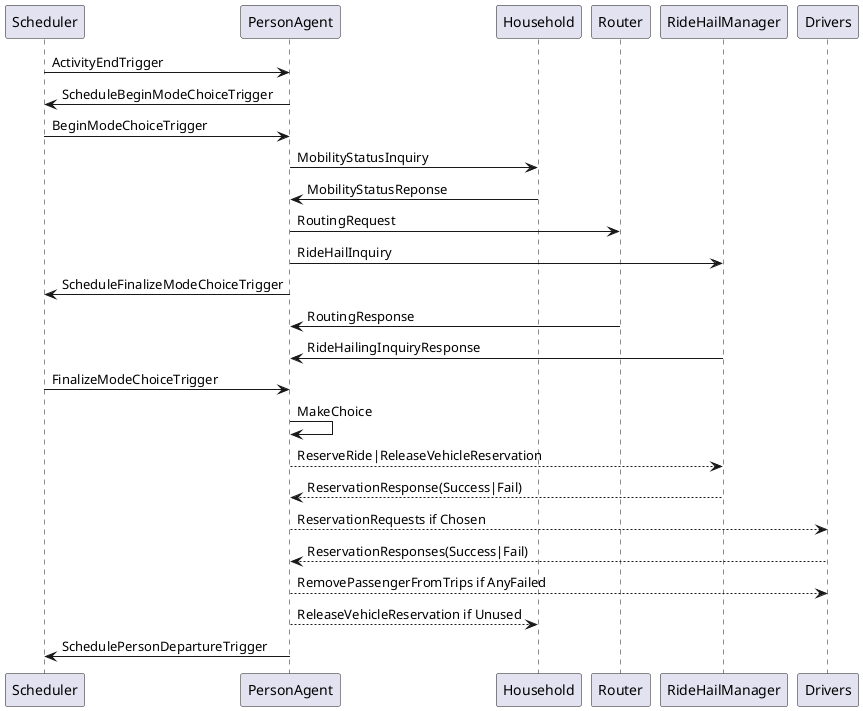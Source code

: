 @startuml
Scheduler -> PersonAgent: ActivityEndTrigger
PersonAgent -> Scheduler: ScheduleBeginModeChoiceTrigger
Scheduler -> PersonAgent: BeginModeChoiceTrigger
PersonAgent -> Household: MobilityStatusInquiry
Household -> PersonAgent: MobilityStatusReponse
PersonAgent -> Router: RoutingRequest
PersonAgent -> RideHailManager: RideHailInquiry
PersonAgent -> Scheduler: ScheduleFinalizeModeChoiceTrigger
Router -> PersonAgent: RoutingResponse
RideHailManager -> PersonAgent: RideHailingInquiryResponse
Scheduler -> PersonAgent: FinalizeModeChoiceTrigger
PersonAgent -> PersonAgent: MakeChoice
PersonAgent --> RideHailManager: ReserveRide|ReleaseVehicleReservation
RideHailManager --> PersonAgent: ReservationResponse(Success|Fail)
PersonAgent --> Drivers: ReservationRequests if Chosen
Drivers --> PersonAgent: ReservationResponses(Success|Fail)
PersonAgent --> Drivers: RemovePassengerFromTrips if AnyFailed
PersonAgent --> Household: ReleaseVehicleReservation if Unused
PersonAgent -> Scheduler: SchedulePersonDepartureTrigger
@enduml